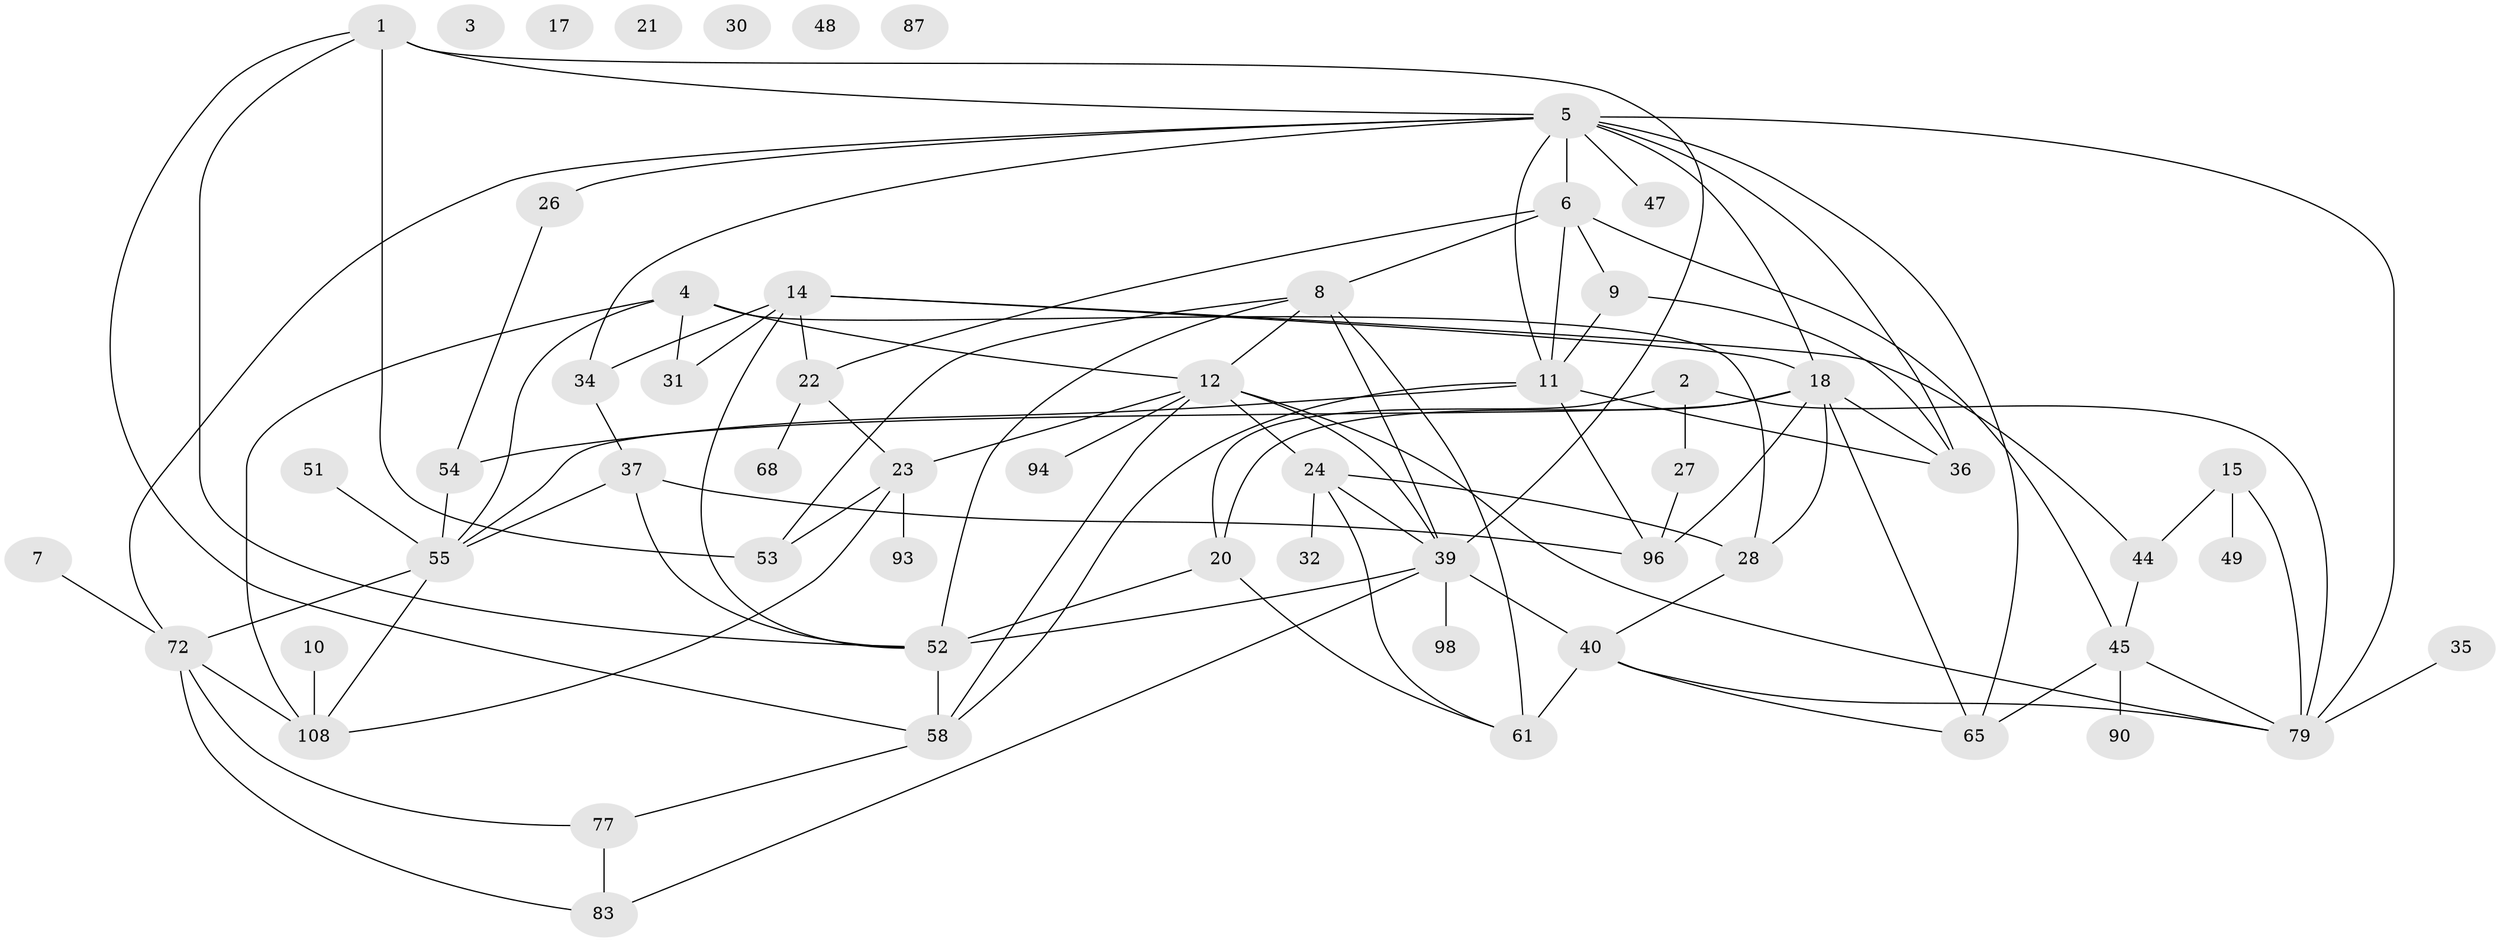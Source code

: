 // original degree distribution, {4: 0.1810344827586207, 2: 0.1896551724137931, 0: 0.034482758620689655, 5: 0.10344827586206896, 7: 0.008620689655172414, 1: 0.1810344827586207, 3: 0.25862068965517243, 6: 0.04310344827586207}
// Generated by graph-tools (version 1.1) at 2025/16/03/04/25 18:16:29]
// undirected, 58 vertices, 102 edges
graph export_dot {
graph [start="1"]
  node [color=gray90,style=filled];
  1 [super="+62+86"];
  2 [super="+38"];
  3;
  4;
  5 [super="+106+66+25+100"];
  6 [super="+13+70"];
  7;
  8 [super="+33"];
  9;
  10;
  11 [super="+16"];
  12 [super="+84+43"];
  14 [super="+19+104"];
  15 [super="+75"];
  17;
  18 [super="+50+29+99"];
  20 [super="+92"];
  21;
  22 [super="+81"];
  23 [super="+71+97"];
  24 [super="+82+57"];
  26;
  27;
  28;
  30 [super="+46"];
  31 [super="+41"];
  32 [super="+60"];
  34;
  35;
  36;
  37;
  39 [super="+114+116"];
  40 [super="+42+69+67"];
  44 [super="+91"];
  45;
  47;
  48 [super="+63"];
  49;
  51;
  52 [super="+109"];
  53;
  54 [super="+95"];
  55 [super="+76+74"];
  58;
  61 [super="+103"];
  65 [super="+115"];
  68;
  72 [super="+107"];
  77 [super="+105"];
  79 [super="+88"];
  83 [super="+101"];
  87;
  90;
  93;
  94;
  96;
  98;
  108 [super="+110"];
  1 -- 53;
  1 -- 52;
  1 -- 58;
  1 -- 39;
  1 -- 5;
  2 -- 20;
  2 -- 27;
  2 -- 79;
  4 -- 28;
  4 -- 108;
  4 -- 12;
  4 -- 31;
  4 -- 55;
  5 -- 11;
  5 -- 34;
  5 -- 26 [weight=2];
  5 -- 79;
  5 -- 65;
  5 -- 36;
  5 -- 47;
  5 -- 72;
  5 -- 6 [weight=2];
  5 -- 18;
  6 -- 8;
  6 -- 11;
  6 -- 9 [weight=2];
  6 -- 45;
  6 -- 22;
  7 -- 72;
  8 -- 53;
  8 -- 39;
  8 -- 61;
  8 -- 52;
  8 -- 12;
  9 -- 11;
  9 -- 36;
  10 -- 108;
  11 -- 96;
  11 -- 36;
  11 -- 58;
  11 -- 54;
  12 -- 39;
  12 -- 23;
  12 -- 58;
  12 -- 94;
  12 -- 79;
  12 -- 24;
  14 -- 34;
  14 -- 18;
  14 -- 22;
  14 -- 44;
  14 -- 31;
  14 -- 52;
  15 -- 44;
  15 -- 79;
  15 -- 49;
  18 -- 96;
  18 -- 36;
  18 -- 65;
  18 -- 20;
  18 -- 28;
  18 -- 55;
  20 -- 61;
  20 -- 52;
  22 -- 68;
  22 -- 23;
  23 -- 93;
  23 -- 108;
  23 -- 53;
  24 -- 28;
  24 -- 39;
  24 -- 32;
  24 -- 61;
  26 -- 54;
  27 -- 96;
  28 -- 40;
  34 -- 37;
  35 -- 79;
  37 -- 96;
  37 -- 52;
  37 -- 55;
  39 -- 98;
  39 -- 83;
  39 -- 52;
  39 -- 40;
  40 -- 65;
  40 -- 61 [weight=2];
  40 -- 79;
  44 -- 45;
  45 -- 65;
  45 -- 79;
  45 -- 90;
  51 -- 55;
  52 -- 58;
  54 -- 55;
  55 -- 108;
  55 -- 72 [weight=2];
  58 -- 77;
  72 -- 83;
  72 -- 108;
  72 -- 77;
  77 -- 83 [weight=2];
}
